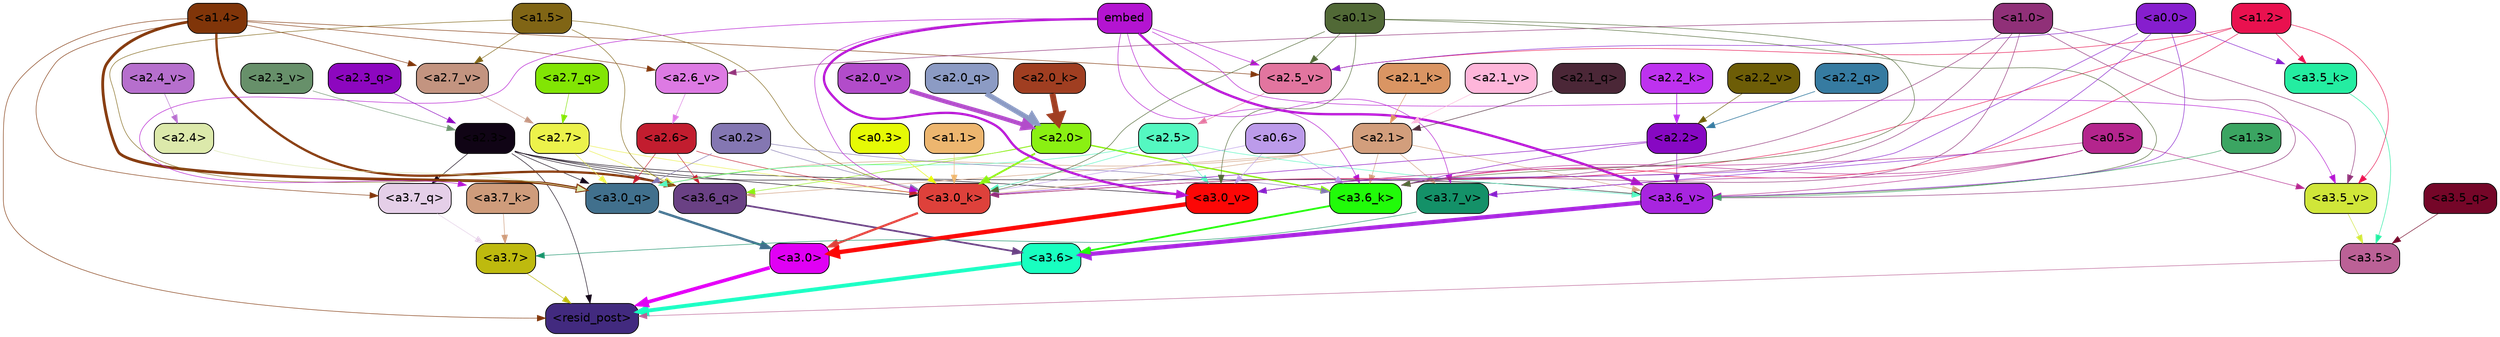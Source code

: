 strict digraph "" {
	graph [bgcolor=transparent,
		layout=dot,
		overlap=false,
		splines=true
	];
	"<a3.7>"	[color=black,
		fillcolor="#beba0e",
		fontname=Helvetica,
		shape=box,
		style="filled, rounded"];
	"<resid_post>"	[color=black,
		fillcolor="#422a7f",
		fontname=Helvetica,
		shape=box,
		style="filled, rounded"];
	"<a3.7>" -> "<resid_post>"	[color="#beba0e",
		penwidth=0.6239100098609924];
	"<a3.6>"	[color=black,
		fillcolor="#18ffc0",
		fontname=Helvetica,
		shape=box,
		style="filled, rounded"];
	"<a3.6>" -> "<resid_post>"	[color="#18ffc0",
		penwidth=4.569062113761902];
	"<a3.5>"	[color=black,
		fillcolor="#bb6196",
		fontname=Helvetica,
		shape=box,
		style="filled, rounded"];
	"<a3.5>" -> "<resid_post>"	[color="#bb6196",
		penwidth=0.6];
	"<a3.0>"	[color=black,
		fillcolor="#e000f4",
		fontname=Helvetica,
		shape=box,
		style="filled, rounded"];
	"<a3.0>" -> "<resid_post>"	[color="#e000f4",
		penwidth=4.283544182777405];
	"<a2.3>"	[color=black,
		fillcolor="#100415",
		fontname=Helvetica,
		shape=box,
		style="filled, rounded"];
	"<a2.3>" -> "<resid_post>"	[color="#100415",
		penwidth=0.6];
	"<a3.7_q>"	[color=black,
		fillcolor="#e5cfe8",
		fontname=Helvetica,
		shape=box,
		style="filled, rounded"];
	"<a2.3>" -> "<a3.7_q>"	[color="#100415",
		penwidth=0.6];
	"<a3.6_q>"	[color=black,
		fillcolor="#6a4184",
		fontname=Helvetica,
		shape=box,
		style="filled, rounded"];
	"<a2.3>" -> "<a3.6_q>"	[color="#100415",
		penwidth=0.6];
	"<a3.0_q>"	[color=black,
		fillcolor="#41708d",
		fontname=Helvetica,
		shape=box,
		style="filled, rounded"];
	"<a2.3>" -> "<a3.0_q>"	[color="#100415",
		penwidth=0.6];
	"<a3.0_k>"	[color=black,
		fillcolor="#de413b",
		fontname=Helvetica,
		shape=box,
		style="filled, rounded"];
	"<a2.3>" -> "<a3.0_k>"	[color="#100415",
		penwidth=0.6];
	"<a3.6_v>"	[color=black,
		fillcolor="#a825df",
		fontname=Helvetica,
		shape=box,
		style="filled, rounded"];
	"<a2.3>" -> "<a3.6_v>"	[color="#100415",
		penwidth=0.6];
	"<a3.0_v>"	[color=black,
		fillcolor="#fc0706",
		fontname=Helvetica,
		shape=box,
		style="filled, rounded"];
	"<a2.3>" -> "<a3.0_v>"	[color="#100415",
		penwidth=0.6];
	"<a1.4>"	[color=black,
		fillcolor="#803509",
		fontname=Helvetica,
		shape=box,
		style="filled, rounded"];
	"<a1.4>" -> "<resid_post>"	[color="#803509",
		penwidth=0.6];
	"<a1.4>" -> "<a3.7_q>"	[color="#803509",
		penwidth=0.6];
	"<a1.4>" -> "<a3.6_q>"	[color="#803509",
		penwidth=2.6908124685287476];
	"<a1.4>" -> "<a3.0_q>"	[color="#803509",
		penwidth=3.32076895236969];
	"<a2.7_v>"	[color=black,
		fillcolor="#c39480",
		fontname=Helvetica,
		shape=box,
		style="filled, rounded"];
	"<a1.4>" -> "<a2.7_v>"	[color="#803509",
		penwidth=0.6];
	"<a2.6_v>"	[color=black,
		fillcolor="#dd7ae3",
		fontname=Helvetica,
		shape=box,
		style="filled, rounded"];
	"<a1.4>" -> "<a2.6_v>"	[color="#803509",
		penwidth=0.6];
	"<a2.5_v>"	[color=black,
		fillcolor="#e2759f",
		fontname=Helvetica,
		shape=box,
		style="filled, rounded"];
	"<a1.4>" -> "<a2.5_v>"	[color="#803509",
		penwidth=0.6];
	"<a3.7_q>" -> "<a3.7>"	[color="#e5cfe8",
		penwidth=0.6];
	"<a3.6_q>" -> "<a3.6>"	[color="#6a4184",
		penwidth=2.03758105635643];
	"<a3.5_q>"	[color=black,
		fillcolor="#750628",
		fontname=Helvetica,
		shape=box,
		style="filled, rounded"];
	"<a3.5_q>" -> "<a3.5>"	[color="#750628",
		penwidth=0.6];
	"<a3.0_q>" -> "<a3.0>"	[color="#41708d",
		penwidth=2.8638100624084473];
	"<a3.7_k>"	[color=black,
		fillcolor="#cf9c7b",
		fontname=Helvetica,
		shape=box,
		style="filled, rounded"];
	"<a3.7_k>" -> "<a3.7>"	[color="#cf9c7b",
		penwidth=0.6];
	"<a3.6_k>"	[color=black,
		fillcolor="#21fb09",
		fontname=Helvetica,
		shape=box,
		style="filled, rounded"];
	"<a3.6_k>" -> "<a3.6>"	[color="#21fb09",
		penwidth=2.174198240041733];
	"<a3.5_k>"	[color=black,
		fillcolor="#24eda1",
		fontname=Helvetica,
		shape=box,
		style="filled, rounded"];
	"<a3.5_k>" -> "<a3.5>"	[color="#24eda1",
		penwidth=0.6];
	"<a3.0_k>" -> "<a3.0>"	[color="#de413b",
		penwidth=2.6274144649505615];
	"<a3.7_v>"	[color=black,
		fillcolor="#149168",
		fontname=Helvetica,
		shape=box,
		style="filled, rounded"];
	"<a3.7_v>" -> "<a3.7>"	[color="#149168",
		penwidth=0.6];
	"<a3.6_v>" -> "<a3.6>"	[color="#a825df",
		penwidth=5.002329230308533];
	"<a3.5_v>"	[color=black,
		fillcolor="#d0e639",
		fontname=Helvetica,
		shape=box,
		style="filled, rounded"];
	"<a3.5_v>" -> "<a3.5>"	[color="#d0e639",
		penwidth=0.6];
	"<a3.0_v>" -> "<a3.0>"	[color="#fc0706",
		penwidth=5.188832879066467];
	"<a2.7>"	[color=black,
		fillcolor="#ecf24b",
		fontname=Helvetica,
		shape=box,
		style="filled, rounded"];
	"<a2.7>" -> "<a3.6_q>"	[color="#ecf24b",
		penwidth=0.6];
	"<a2.7>" -> "<a3.0_q>"	[color="#ecf24b",
		penwidth=0.6];
	"<a2.7>" -> "<a3.0_k>"	[color="#ecf24b",
		penwidth=0.6];
	"<a2.6>"	[color=black,
		fillcolor="#c21d2f",
		fontname=Helvetica,
		shape=box,
		style="filled, rounded"];
	"<a2.6>" -> "<a3.6_q>"	[color="#c21d2f",
		penwidth=0.6];
	"<a2.6>" -> "<a3.0_q>"	[color="#c21d2f",
		penwidth=0.6];
	"<a2.6>" -> "<a3.0_k>"	[color="#c21d2f",
		penwidth=0.6];
	"<a2.1>"	[color=black,
		fillcolor="#d29e7c",
		fontname=Helvetica,
		shape=box,
		style="filled, rounded"];
	"<a2.1>" -> "<a3.6_q>"	[color="#d29e7c",
		penwidth=0.6];
	"<a2.1>" -> "<a3.0_q>"	[color="#d29e7c",
		penwidth=0.6];
	"<a2.1>" -> "<a3.6_k>"	[color="#d29e7c",
		penwidth=0.6];
	"<a2.1>" -> "<a3.0_k>"	[color="#d29e7c",
		penwidth=0.6];
	"<a2.1>" -> "<a3.7_v>"	[color="#d29e7c",
		penwidth=0.6];
	"<a2.1>" -> "<a3.6_v>"	[color="#d29e7c",
		penwidth=0.6];
	"<a2.0>"	[color=black,
		fillcolor="#8af012",
		fontname=Helvetica,
		shape=box,
		style="filled, rounded"];
	"<a2.0>" -> "<a3.6_q>"	[color="#8af012",
		penwidth=0.6];
	"<a2.0>" -> "<a3.0_q>"	[color="#8af012",
		penwidth=0.6];
	"<a2.0>" -> "<a3.6_k>"	[color="#8af012",
		penwidth=1.6254686117172241];
	"<a2.0>" -> "<a3.0_k>"	[color="#8af012",
		penwidth=2.182972814887762];
	"<a1.5>"	[color=black,
		fillcolor="#806515",
		fontname=Helvetica,
		shape=box,
		style="filled, rounded"];
	"<a1.5>" -> "<a3.6_q>"	[color="#806515",
		penwidth=0.6];
	"<a1.5>" -> "<a3.0_q>"	[color="#806515",
		penwidth=0.6];
	"<a1.5>" -> "<a3.0_k>"	[color="#806515",
		penwidth=0.6];
	"<a1.5>" -> "<a2.7_v>"	[color="#806515",
		penwidth=0.6];
	"<a2.5>"	[color=black,
		fillcolor="#54f8c1",
		fontname=Helvetica,
		shape=box,
		style="filled, rounded"];
	"<a2.5>" -> "<a3.0_q>"	[color="#54f8c1",
		penwidth=0.6];
	"<a2.5>" -> "<a3.0_k>"	[color="#54f8c1",
		penwidth=0.6];
	"<a2.5>" -> "<a3.6_v>"	[color="#54f8c1",
		penwidth=0.6];
	"<a2.5>" -> "<a3.0_v>"	[color="#54f8c1",
		penwidth=0.6];
	"<a2.4>"	[color=black,
		fillcolor="#dce9ab",
		fontname=Helvetica,
		shape=box,
		style="filled, rounded"];
	"<a2.4>" -> "<a3.0_q>"	[color="#dce9ab",
		penwidth=0.6];
	"<a0.2>"	[color=black,
		fillcolor="#8477b2",
		fontname=Helvetica,
		shape=box,
		style="filled, rounded"];
	"<a0.2>" -> "<a3.0_q>"	[color="#8477b2",
		penwidth=0.6];
	"<a0.2>" -> "<a3.6_k>"	[color="#8477b2",
		penwidth=0.6];
	"<a0.2>" -> "<a3.0_k>"	[color="#8477b2",
		penwidth=0.6];
	embed	[color=black,
		fillcolor="#b414d1",
		fontname=Helvetica,
		shape=box,
		style="filled, rounded"];
	embed -> "<a3.7_k>"	[color="#b414d1",
		penwidth=0.6];
	embed -> "<a3.6_k>"	[color="#b414d1",
		penwidth=0.6];
	embed -> "<a3.0_k>"	[color="#b414d1",
		penwidth=0.6];
	embed -> "<a3.7_v>"	[color="#b414d1",
		penwidth=0.6];
	embed -> "<a3.6_v>"	[color="#b414d1",
		penwidth=2.809220314025879];
	embed -> "<a3.5_v>"	[color="#b414d1",
		penwidth=0.6];
	embed -> "<a3.0_v>"	[color="#b414d1",
		penwidth=2.754121422767639];
	embed -> "<a2.5_v>"	[color="#b414d1",
		penwidth=0.6];
	"<a2.2>"	[color=black,
		fillcolor="#8708c3",
		fontname=Helvetica,
		shape=box,
		style="filled, rounded"];
	"<a2.2>" -> "<a3.6_k>"	[color="#8708c3",
		penwidth=0.6];
	"<a2.2>" -> "<a3.0_k>"	[color="#8708c3",
		penwidth=0.6065438985824585];
	"<a2.2>" -> "<a3.6_v>"	[color="#8708c3",
		penwidth=0.6];
	"<a1.2>"	[color=black,
		fillcolor="#e9114f",
		fontname=Helvetica,
		shape=box,
		style="filled, rounded"];
	"<a1.2>" -> "<a3.6_k>"	[color="#e9114f",
		penwidth=0.6];
	"<a1.2>" -> "<a3.5_k>"	[color="#e9114f",
		penwidth=0.6];
	"<a1.2>" -> "<a3.0_k>"	[color="#e9114f",
		penwidth=0.6];
	"<a1.2>" -> "<a3.5_v>"	[color="#e9114f",
		penwidth=0.6];
	"<a1.2>" -> "<a2.5_v>"	[color="#e9114f",
		penwidth=0.6];
	"<a1.0>"	[color=black,
		fillcolor="#903078",
		fontname=Helvetica,
		shape=box,
		style="filled, rounded"];
	"<a1.0>" -> "<a3.6_k>"	[color="#903078",
		penwidth=0.6];
	"<a1.0>" -> "<a3.0_k>"	[color="#903078",
		penwidth=0.6];
	"<a1.0>" -> "<a3.6_v>"	[color="#903078",
		penwidth=0.6];
	"<a1.0>" -> "<a3.5_v>"	[color="#903078",
		penwidth=0.6];
	"<a1.0>" -> "<a3.0_v>"	[color="#903078",
		penwidth=0.6];
	"<a1.0>" -> "<a2.6_v>"	[color="#903078",
		penwidth=0.6];
	"<a0.6>"	[color=black,
		fillcolor="#bc9bea",
		fontname=Helvetica,
		shape=box,
		style="filled, rounded"];
	"<a0.6>" -> "<a3.6_k>"	[color="#bc9bea",
		penwidth=0.6];
	"<a0.6>" -> "<a3.0_k>"	[color="#bc9bea",
		penwidth=0.6];
	"<a0.6>" -> "<a3.0_v>"	[color="#bc9bea",
		penwidth=0.6];
	"<a0.5>"	[color=black,
		fillcolor="#b4258d",
		fontname=Helvetica,
		shape=box,
		style="filled, rounded"];
	"<a0.5>" -> "<a3.6_k>"	[color="#b4258d",
		penwidth=0.6];
	"<a0.5>" -> "<a3.7_v>"	[color="#b4258d",
		penwidth=0.6];
	"<a0.5>" -> "<a3.6_v>"	[color="#b4258d",
		penwidth=0.6];
	"<a0.5>" -> "<a3.5_v>"	[color="#b4258d",
		penwidth=0.6];
	"<a0.5>" -> "<a3.0_v>"	[color="#b4258d",
		penwidth=0.6120390892028809];
	"<a0.1>"	[color=black,
		fillcolor="#516936",
		fontname=Helvetica,
		shape=box,
		style="filled, rounded"];
	"<a0.1>" -> "<a3.6_k>"	[color="#516936",
		penwidth=0.6];
	"<a0.1>" -> "<a3.0_k>"	[color="#516936",
		penwidth=0.6];
	"<a0.1>" -> "<a3.6_v>"	[color="#516936",
		penwidth=0.6];
	"<a0.1>" -> "<a3.0_v>"	[color="#516936",
		penwidth=0.6];
	"<a0.1>" -> "<a2.5_v>"	[color="#516936",
		penwidth=0.6];
	"<a0.0>"	[color=black,
		fillcolor="#861ece",
		fontname=Helvetica,
		shape=box,
		style="filled, rounded"];
	"<a0.0>" -> "<a3.5_k>"	[color="#861ece",
		penwidth=0.6];
	"<a0.0>" -> "<a3.7_v>"	[color="#861ece",
		penwidth=0.6];
	"<a0.0>" -> "<a3.6_v>"	[color="#861ece",
		penwidth=0.6];
	"<a0.0>" -> "<a3.0_v>"	[color="#861ece",
		penwidth=0.6];
	"<a0.0>" -> "<a2.5_v>"	[color="#861ece",
		penwidth=0.6];
	"<a1.1>"	[color=black,
		fillcolor="#edb66f",
		fontname=Helvetica,
		shape=box,
		style="filled, rounded"];
	"<a1.1>" -> "<a3.0_k>"	[color="#edb66f",
		penwidth=0.6];
	"<a0.3>"	[color=black,
		fillcolor="#e6fa05",
		fontname=Helvetica,
		shape=box,
		style="filled, rounded"];
	"<a0.3>" -> "<a3.0_k>"	[color="#e6fa05",
		penwidth=0.6];
	"<a1.3>"	[color=black,
		fillcolor="#3ba562",
		fontname=Helvetica,
		shape=box,
		style="filled, rounded"];
	"<a1.3>" -> "<a3.6_v>"	[color="#3ba562",
		penwidth=0.6];
	"<a2.7_q>"	[color=black,
		fillcolor="#82e504",
		fontname=Helvetica,
		shape=box,
		style="filled, rounded"];
	"<a2.7_q>" -> "<a2.7>"	[color="#82e504",
		penwidth=0.6];
	"<a2.3_q>"	[color=black,
		fillcolor="#8d07bf",
		fontname=Helvetica,
		shape=box,
		style="filled, rounded"];
	"<a2.3_q>" -> "<a2.3>"	[color="#8d07bf",
		penwidth=0.6];
	"<a2.2_q>"	[color=black,
		fillcolor="#367ba1",
		fontname=Helvetica,
		shape=box,
		style="filled, rounded"];
	"<a2.2_q>" -> "<a2.2>"	[color="#367ba1",
		penwidth=0.7585353851318359];
	"<a2.1_q>"	[color=black,
		fillcolor="#4b2737",
		fontname=Helvetica,
		shape=box,
		style="filled, rounded"];
	"<a2.1_q>" -> "<a2.1>"	[color="#4b2737",
		penwidth=0.6];
	"<a2.0_q>"	[color=black,
		fillcolor="#8c9bc4",
		fontname=Helvetica,
		shape=box,
		style="filled, rounded"];
	"<a2.0_q>" -> "<a2.0>"	[color="#8c9bc4",
		penwidth=6.189085364341736];
	"<a2.2_k>"	[color=black,
		fillcolor="#be32ef",
		fontname=Helvetica,
		shape=box,
		style="filled, rounded"];
	"<a2.2_k>" -> "<a2.2>"	[color="#be32ef",
		penwidth=0.87534499168396];
	"<a2.1_k>"	[color=black,
		fillcolor="#da9563",
		fontname=Helvetica,
		shape=box,
		style="filled, rounded"];
	"<a2.1_k>" -> "<a2.1>"	[color="#da9563",
		penwidth=0.6];
	"<a2.0_k>"	[color=black,
		fillcolor="#a03e21",
		fontname=Helvetica,
		shape=box,
		style="filled, rounded"];
	"<a2.0_k>" -> "<a2.0>"	[color="#a03e21",
		penwidth=7.056803464889526];
	"<a2.7_v>" -> "<a2.7>"	[color="#c39480",
		penwidth=0.6];
	"<a2.6_v>" -> "<a2.6>"	[color="#dd7ae3",
		penwidth=0.6];
	"<a2.5_v>" -> "<a2.5>"	[color="#e2759f",
		penwidth=0.6];
	"<a2.4_v>"	[color=black,
		fillcolor="#b66fcd",
		fontname=Helvetica,
		shape=box,
		style="filled, rounded"];
	"<a2.4_v>" -> "<a2.4>"	[color="#b66fcd",
		penwidth=0.6];
	"<a2.3_v>"	[color=black,
		fillcolor="#67906a",
		fontname=Helvetica,
		shape=box,
		style="filled, rounded"];
	"<a2.3_v>" -> "<a2.3>"	[color="#67906a",
		penwidth=0.6];
	"<a2.2_v>"	[color=black,
		fillcolor="#6d5d07",
		fontname=Helvetica,
		shape=box,
		style="filled, rounded"];
	"<a2.2_v>" -> "<a2.2>"	[color="#6d5d07",
		penwidth=0.6];
	"<a2.1_v>"	[color=black,
		fillcolor="#feb6da",
		fontname=Helvetica,
		shape=box,
		style="filled, rounded"];
	"<a2.1_v>" -> "<a2.1>"	[color="#feb6da",
		penwidth=0.6];
	"<a2.0_v>"	[color=black,
		fillcolor="#b24cca",
		fontname=Helvetica,
		shape=box,
		style="filled, rounded"];
	"<a2.0_v>" -> "<a2.0>"	[color="#b24cca",
		penwidth=5.12138295173645];
}
